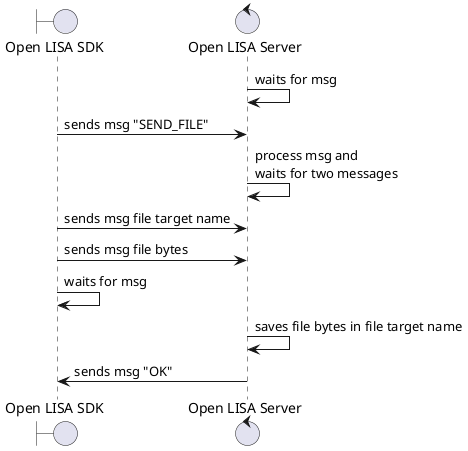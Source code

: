 @startuml

boundary "Open LISA SDK" as SDK
control "Open LISA Server" as SERVER
SERVER -> SERVER : waits for msg
SDK -> SERVER : sends msg "SEND_FILE"
SERVER -> SERVER : process msg and \nwaits for two messages
SDK -> SERVER : sends msg file target name
SDK -> SERVER : sends msg file bytes
SDK -> SDK : waits for msg
SERVER -> SERVER : saves file bytes in file target name
SERVER -> SDK : sends msg "OK"
@enduml

